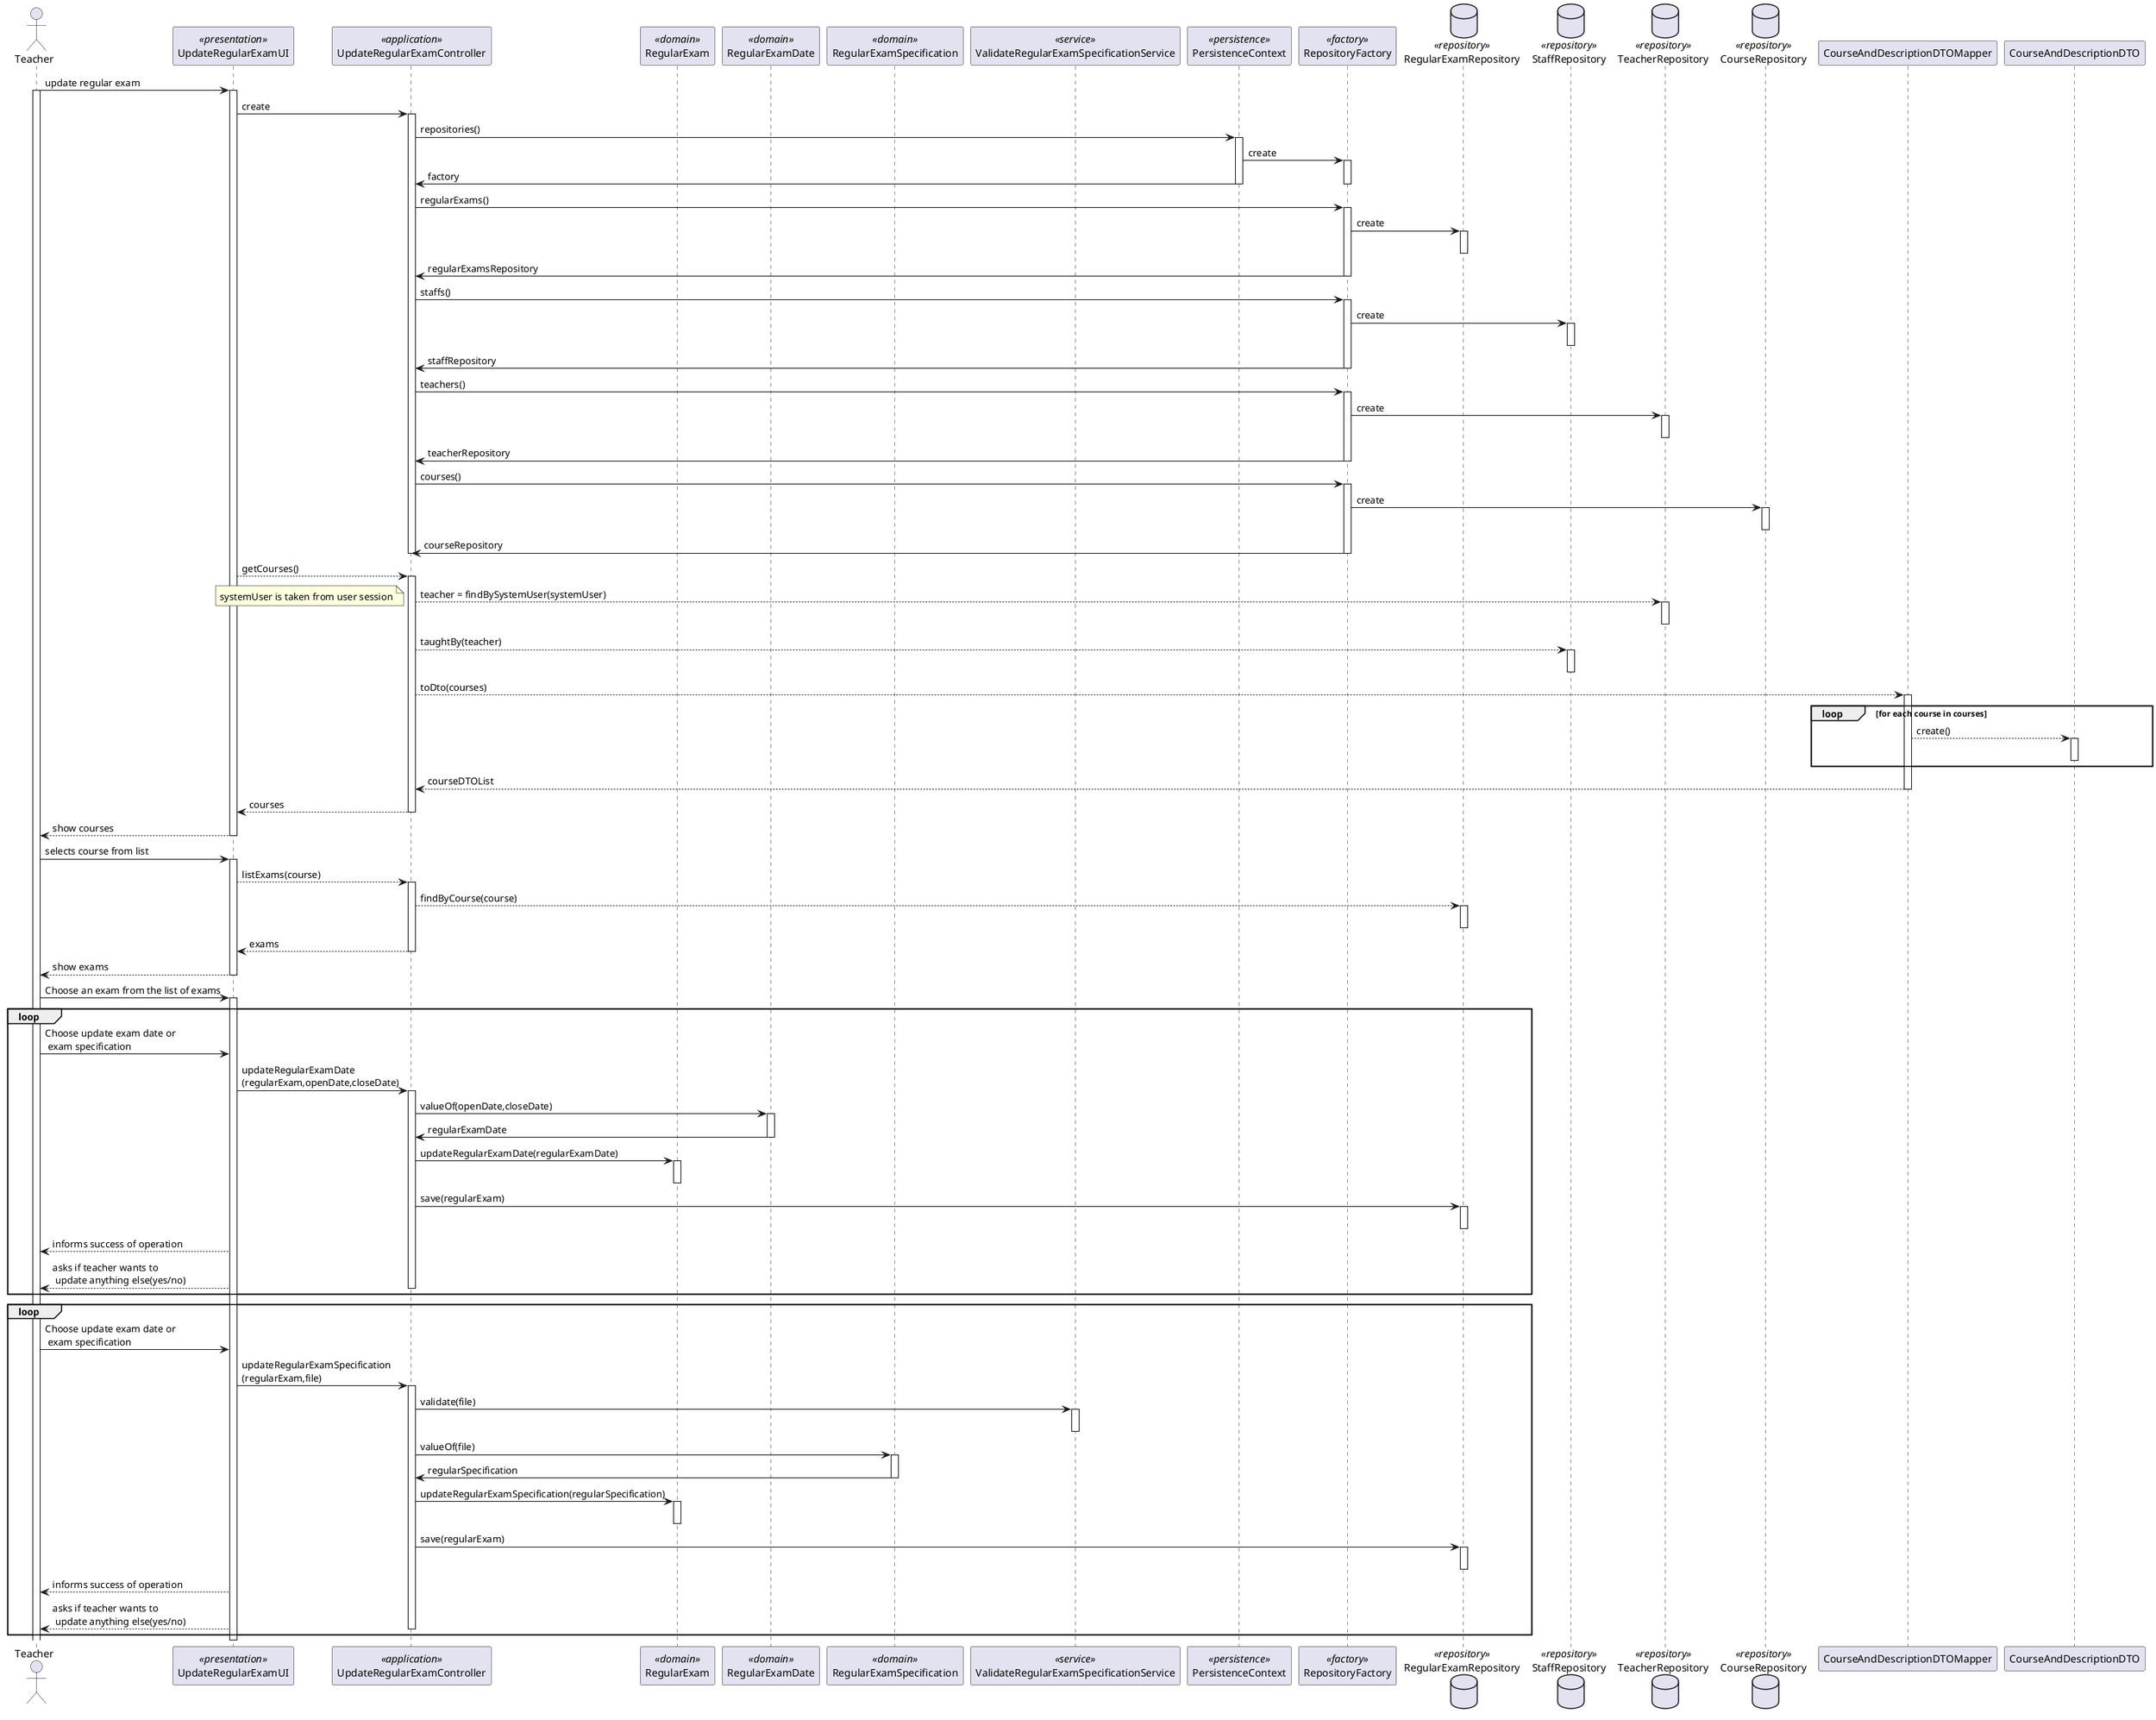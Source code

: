@startuml
'https://plantuml.com/sequence-diagram

actor Teacher as Actor
participant UpdateRegularExamUI as UI <<presentation>>
participant UpdateRegularExamController as controller <<application>>
participant RegularExam as regularExam <<domain>>
participant RegularExamDate as regularExamDate <<domain>>
participant RegularExamSpecification as regularSpec<<domain>>
participant ValidateRegularExamSpecificationService as service <<service>>

participant PersistenceContext as persistence <<persistence>>
participant RepositoryFactory as factory <<factory>>
database RegularExamRepository as repoRegularExam <<repository>>
database StaffRepository as repoStaff <<repository>>
database TeacherRepository as repoTeacher <<repository>>
database CourseRepository as repoCourse <<repository>>



participant CourseAndDescriptionDTOMapper as course_mapper
participant CourseAndDescriptionDTO as course_dto




Actor -> UI : update regular exam
activate Actor
activate UI

    UI -> controller : create
    activate controller
        controller -> persistence : repositories()
        activate persistence
            persistence -> factory : create
            activate factory
            persistence -> controller : factory
            deactivate factory
        deactivate persistence

        controller ->factory :regularExams()
        activate factory
            factory -> repoRegularExam : create
            activate repoRegularExam
            deactivate repoRegularExam
            factory -> controller : regularExamsRepository
        deactivate factory


        controller -> factory :staffs()
        activate factory
            factory -> repoStaff : create
            activate repoStaff
            deactivate repoStaff
            factory -> controller : staffRepository
        deactivate factory

        controller -> factory :teachers()
        activate factory
           factory -> repoTeacher : create
           activate repoTeacher
           deactivate repoTeacher
           factory -> controller : teacherRepository
        deactivate factory

        controller -> factory :courses()
        activate factory
           factory -> repoCourse : create
           activate repoCourse
           deactivate repoCourse
           factory -> controller : courseRepository
        deactivate factory

    deactivate controller


UI --> controller: getCourses()


    activate controller
        controller --> repoTeacher: teacher = findBySystemUser(systemUser)
        activate repoTeacher
        note bottom: systemUser is taken from user session
        deactivate repoTeacher

        controller --> repoStaff: taughtBy(teacher)

        activate repoStaff
        deactivate repoStaff

        controller --> course_mapper: toDto(courses)
        activate course_mapper
            loop for each course in courses
                course_mapper --> course_dto: create()
                activate course_dto
                deactivate course_dto
            end loop
            course_mapper --> controller: courseDTOList
        deactivate course_mapper
        controller --> UI: courses

    deactivate controller
    UI --> Actor: show courses
deactivate UI

Actor -> UI: selects course from list
activate UI
    UI --> controller: listExams(course)
    activate controller
        controller --> repoRegularExam: findByCourse(course)
        activate repoRegularExam
        deactivate repoRegularExam
        controller --> UI: exams
    deactivate controller
    UI --> Actor: show exams




deactivate UI

Actor -> UI : Choose an exam from the list of exams
activate UI
loop
    Actor -> UI : Choose update exam date or \n exam specification

    UI -> controller : updateRegularExamDate\n(regularExam,openDate,closeDate)
    activate controller
        controller -> regularExamDate : valueOf(openDate,closeDate)
        activate regularExamDate
            regularExamDate -> controller : regularExamDate
        deactivate regularExamDate

        controller -> regularExam : updateRegularExamDate(regularExamDate)
        activate regularExam
        deactivate regularExam

        controller -> repoRegularExam : save(regularExam)
        activate repoRegularExam
        deactivate repoRegularExam

        UI -->Actor : informs success of operation
        UI --> Actor : asks if teacher wants to \n update anything else(yes/no)

    deactivate controller
end loop

loop
    Actor -> UI : Choose update exam date or \n exam specification

        UI -> controller : updateRegularExamSpecification\n(regularExam,file)
        activate controller
            controller -> service : validate(file)
            activate service
            deactivate service
            controller -> regularSpec : valueOf(file)


            activate regularSpec
                regularSpec -> controller : regularSpecification
            deactivate regularSpec

            controller -> regularExam : updateRegularExamSpecification(regularSpecification)
            activate regularExam
            deactivate regularExam

            controller -> repoRegularExam : save(regularExam)
            activate repoRegularExam
            deactivate repoRegularExam

            UI -->Actor : informs success of operation
            UI --> Actor : asks if teacher wants to \n update anything else(yes/no)

        deactivate controller



end loop
deactivate UI



@enduml